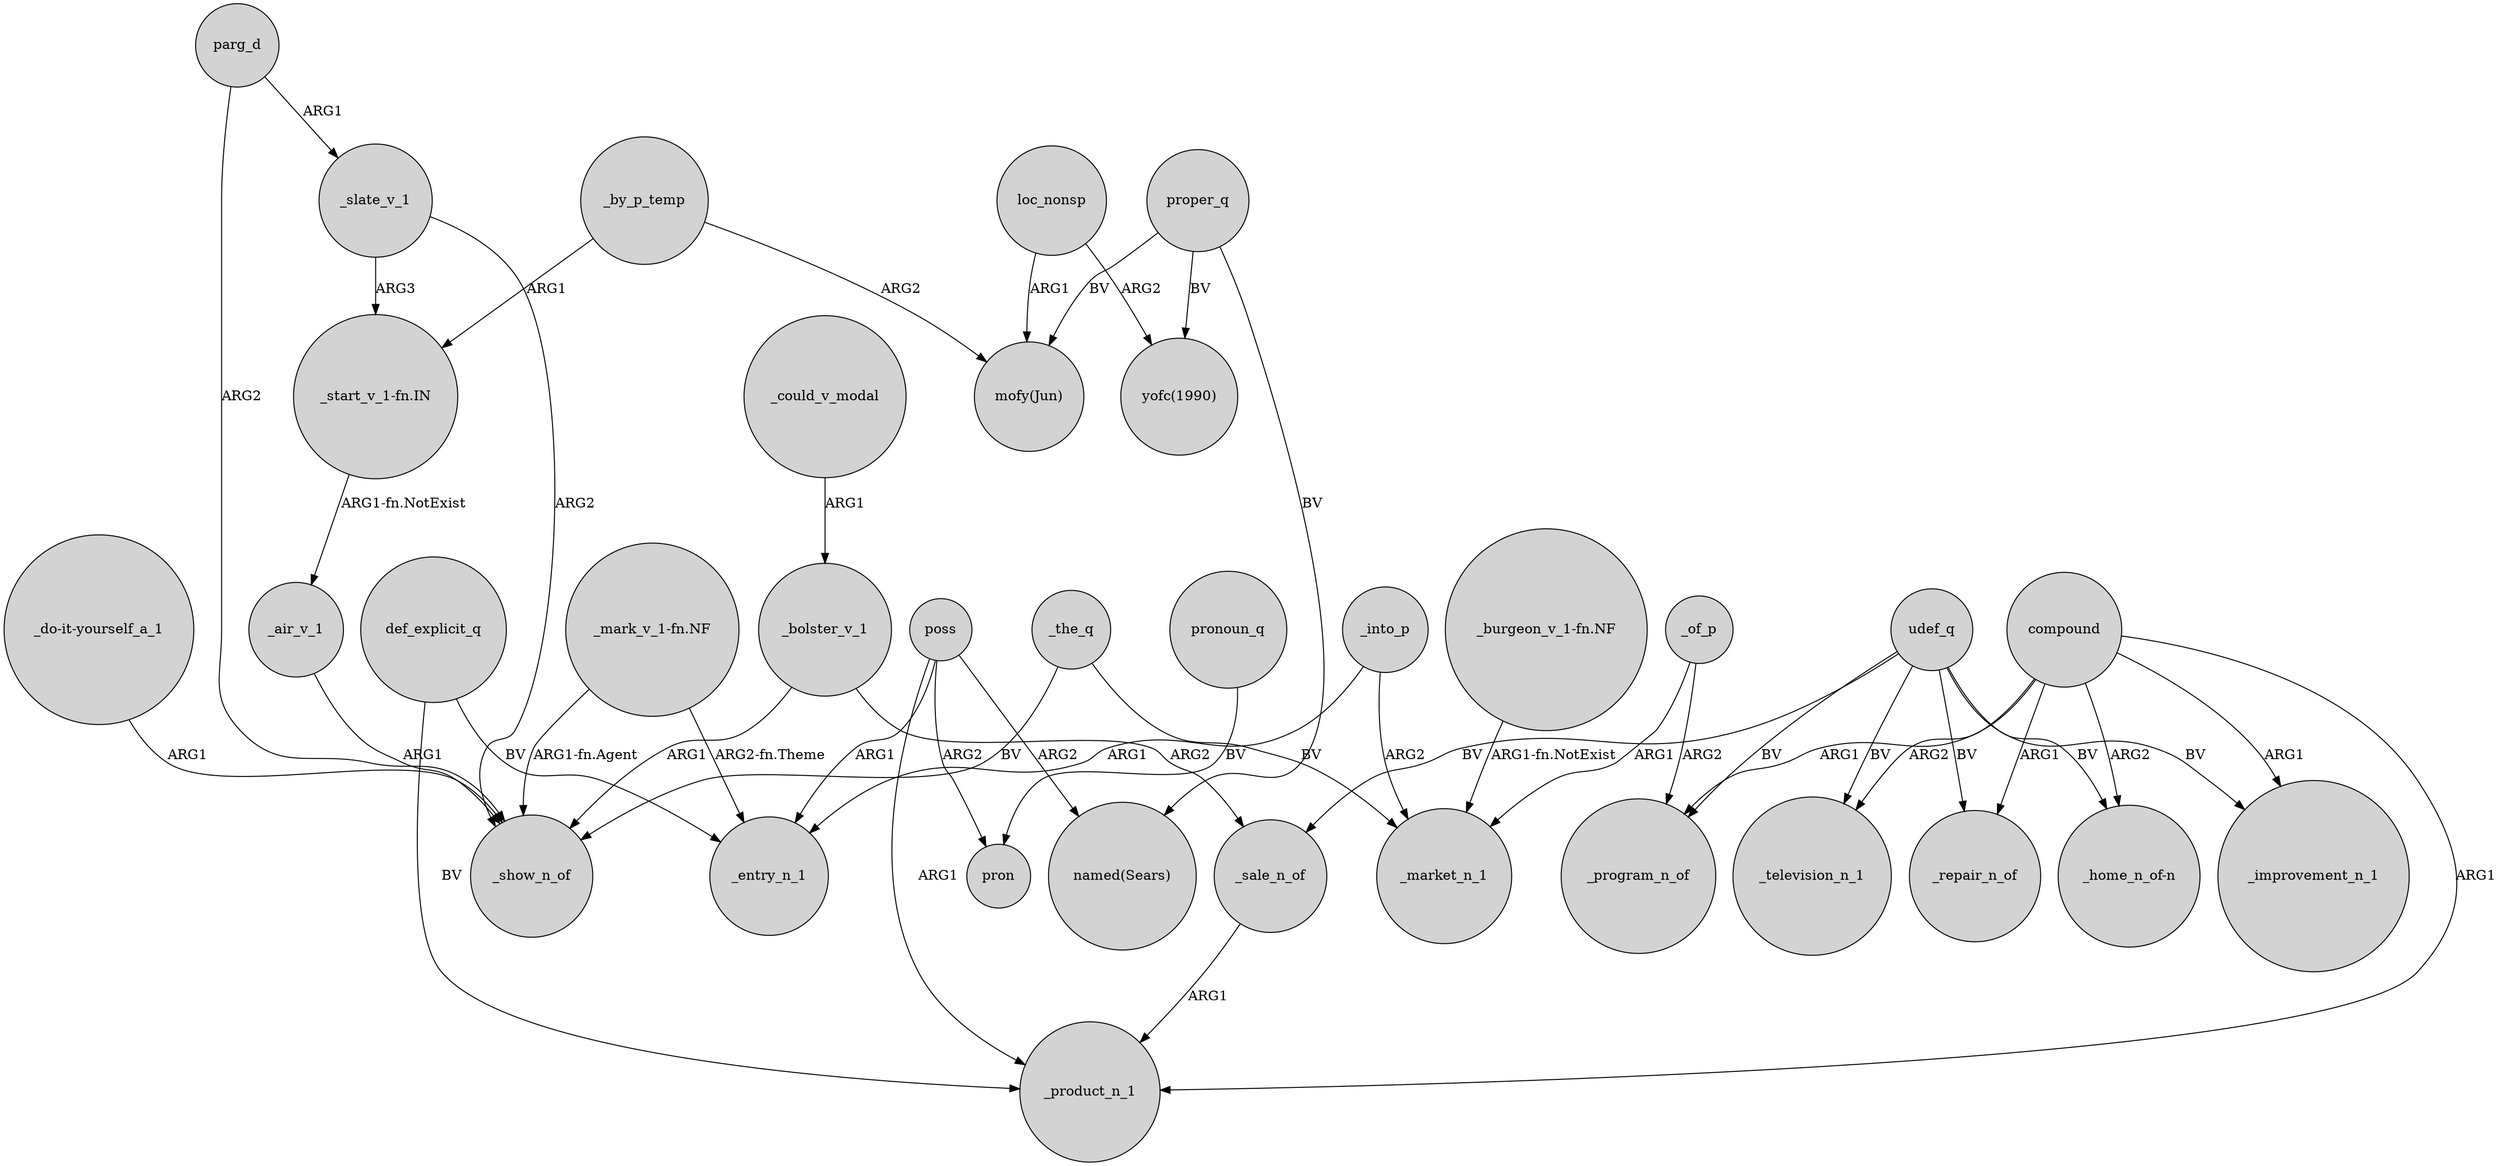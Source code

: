 digraph {
	node [shape=circle style=filled]
	def_explicit_q -> _product_n_1 [label=BV]
	compound -> _product_n_1 [label=ARG1]
	poss -> _product_n_1 [label=ARG1]
	poss -> pron [label=ARG2]
	udef_q -> _television_n_1 [label=BV]
	"_mark_v_1-fn.NF" -> _show_n_of [label="ARG1-fn.Agent"]
	_by_p_temp -> "_start_v_1-fn.IN" [label=ARG1]
	_bolster_v_1 -> _sale_n_of [label=ARG2]
	_into_p -> _entry_n_1 [label=ARG1]
	_of_p -> _program_n_of [label=ARG2]
	udef_q -> _repair_n_of [label=BV]
	"_start_v_1-fn.IN" -> _air_v_1 [label="ARG1-fn.NotExist"]
	_sale_n_of -> _product_n_1 [label=ARG1]
	poss -> "named(Sears)" [label=ARG2]
	udef_q -> "_home_n_of-n" [label=BV]
	_slate_v_1 -> _show_n_of [label=ARG2]
	proper_q -> "mofy(Jun)" [label=BV]
	udef_q -> _program_n_of [label=BV]
	_of_p -> _market_n_1 [label=ARG1]
	_air_v_1 -> _show_n_of [label=ARG1]
	parg_d -> _slate_v_1 [label=ARG1]
	proper_q -> "yofc(1990)" [label=BV]
	_could_v_modal -> _bolster_v_1 [label=ARG1]
	compound -> _repair_n_of [label=ARG1]
	compound -> _improvement_n_1 [label=ARG1]
	loc_nonsp -> "yofc(1990)" [label=ARG2]
	pronoun_q -> pron [label=BV]
	poss -> _entry_n_1 [label=ARG1]
	proper_q -> "named(Sears)" [label=BV]
	parg_d -> _show_n_of [label=ARG2]
	"_mark_v_1-fn.NF" -> _entry_n_1 [label="ARG2-fn.Theme"]
	"_do-it-yourself_a_1" -> _show_n_of [label=ARG1]
	udef_q -> _sale_n_of [label=BV]
	"_burgeon_v_1-fn.NF" -> _market_n_1 [label="ARG1-fn.NotExist"]
	_bolster_v_1 -> _show_n_of [label=ARG1]
	_slate_v_1 -> "_start_v_1-fn.IN" [label=ARG3]
	def_explicit_q -> _entry_n_1 [label=BV]
	loc_nonsp -> "mofy(Jun)" [label=ARG1]
	_into_p -> _market_n_1 [label=ARG2]
	compound -> _program_n_of [label=ARG1]
	compound -> "_home_n_of-n" [label=ARG2]
	udef_q -> _improvement_n_1 [label=BV]
	_the_q -> _market_n_1 [label=BV]
	compound -> _television_n_1 [label=ARG2]
	_the_q -> _show_n_of [label=BV]
	_by_p_temp -> "mofy(Jun)" [label=ARG2]
}
